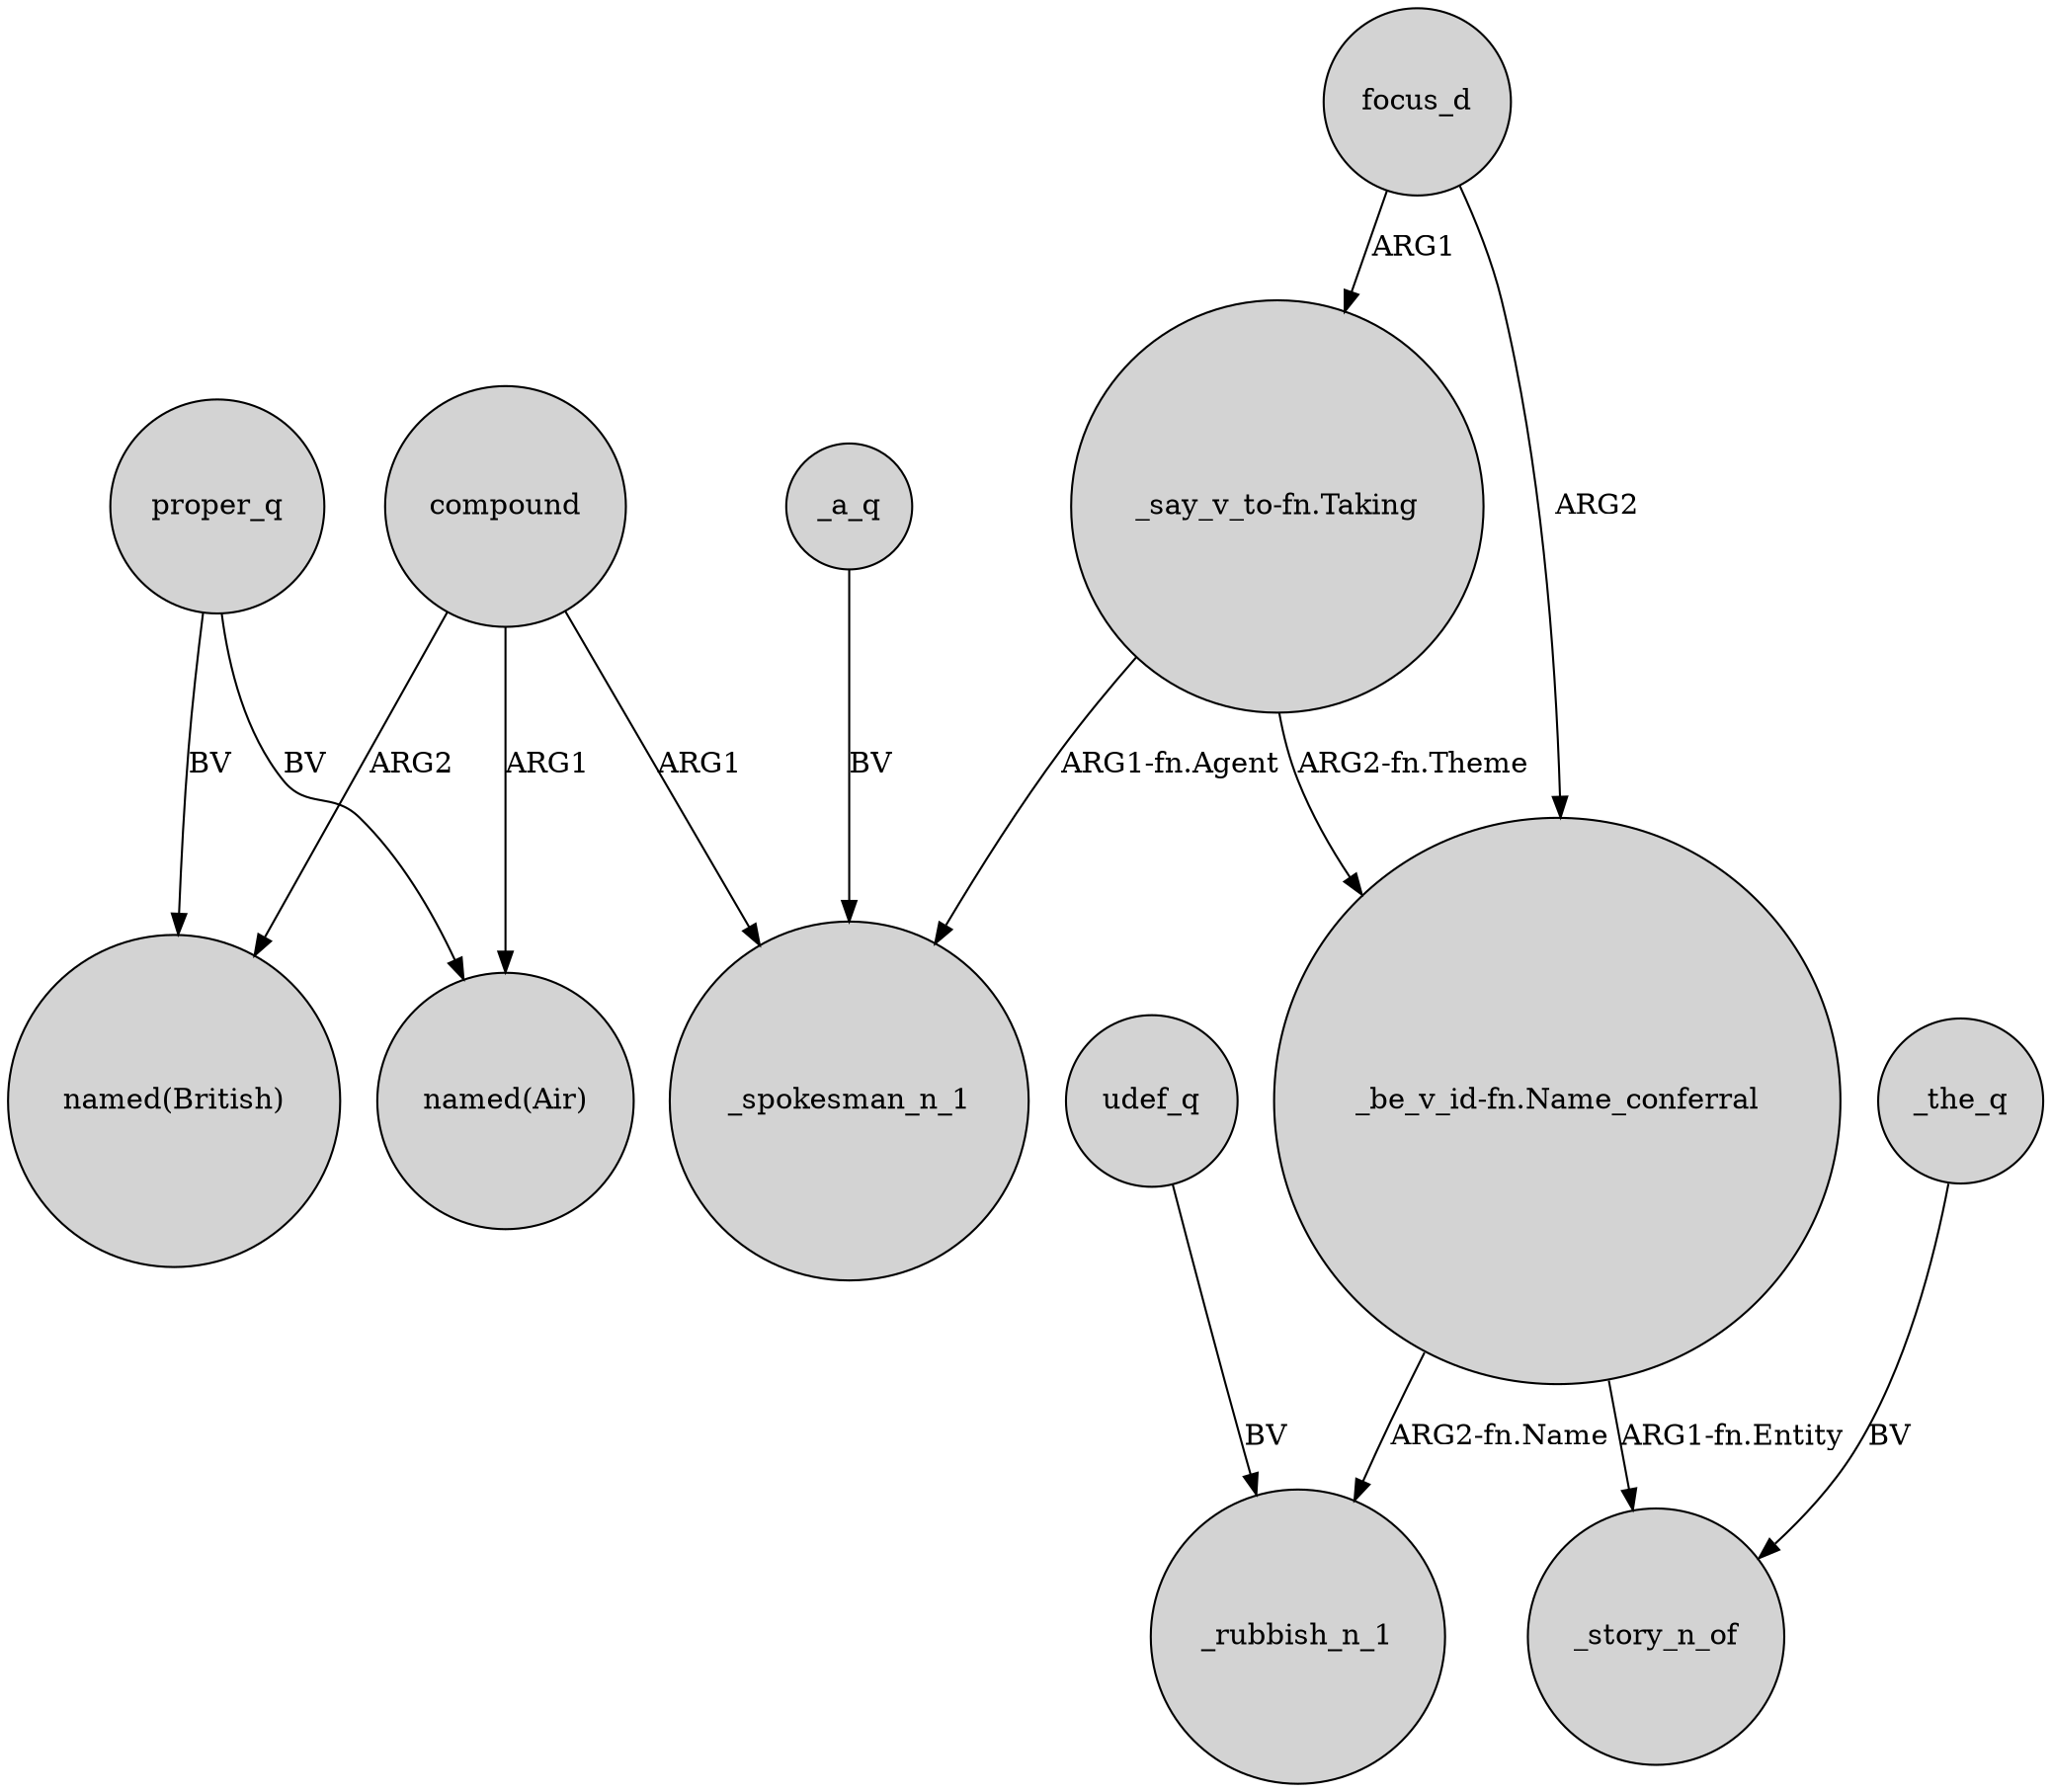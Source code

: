 digraph {
	node [shape=circle style=filled]
	proper_q -> "named(British)" [label=BV]
	compound -> "named(British)" [label=ARG2]
	proper_q -> "named(Air)" [label=BV]
	"_say_v_to-fn.Taking" -> _spokesman_n_1 [label="ARG1-fn.Agent"]
	"_be_v_id-fn.Name_conferral" -> _rubbish_n_1 [label="ARG2-fn.Name"]
	compound -> _spokesman_n_1 [label=ARG1]
	"_say_v_to-fn.Taking" -> "_be_v_id-fn.Name_conferral" [label="ARG2-fn.Theme"]
	compound -> "named(Air)" [label=ARG1]
	"_be_v_id-fn.Name_conferral" -> _story_n_of [label="ARG1-fn.Entity"]
	focus_d -> "_say_v_to-fn.Taking" [label=ARG1]
	udef_q -> _rubbish_n_1 [label=BV]
	_the_q -> _story_n_of [label=BV]
	focus_d -> "_be_v_id-fn.Name_conferral" [label=ARG2]
	_a_q -> _spokesman_n_1 [label=BV]
}

